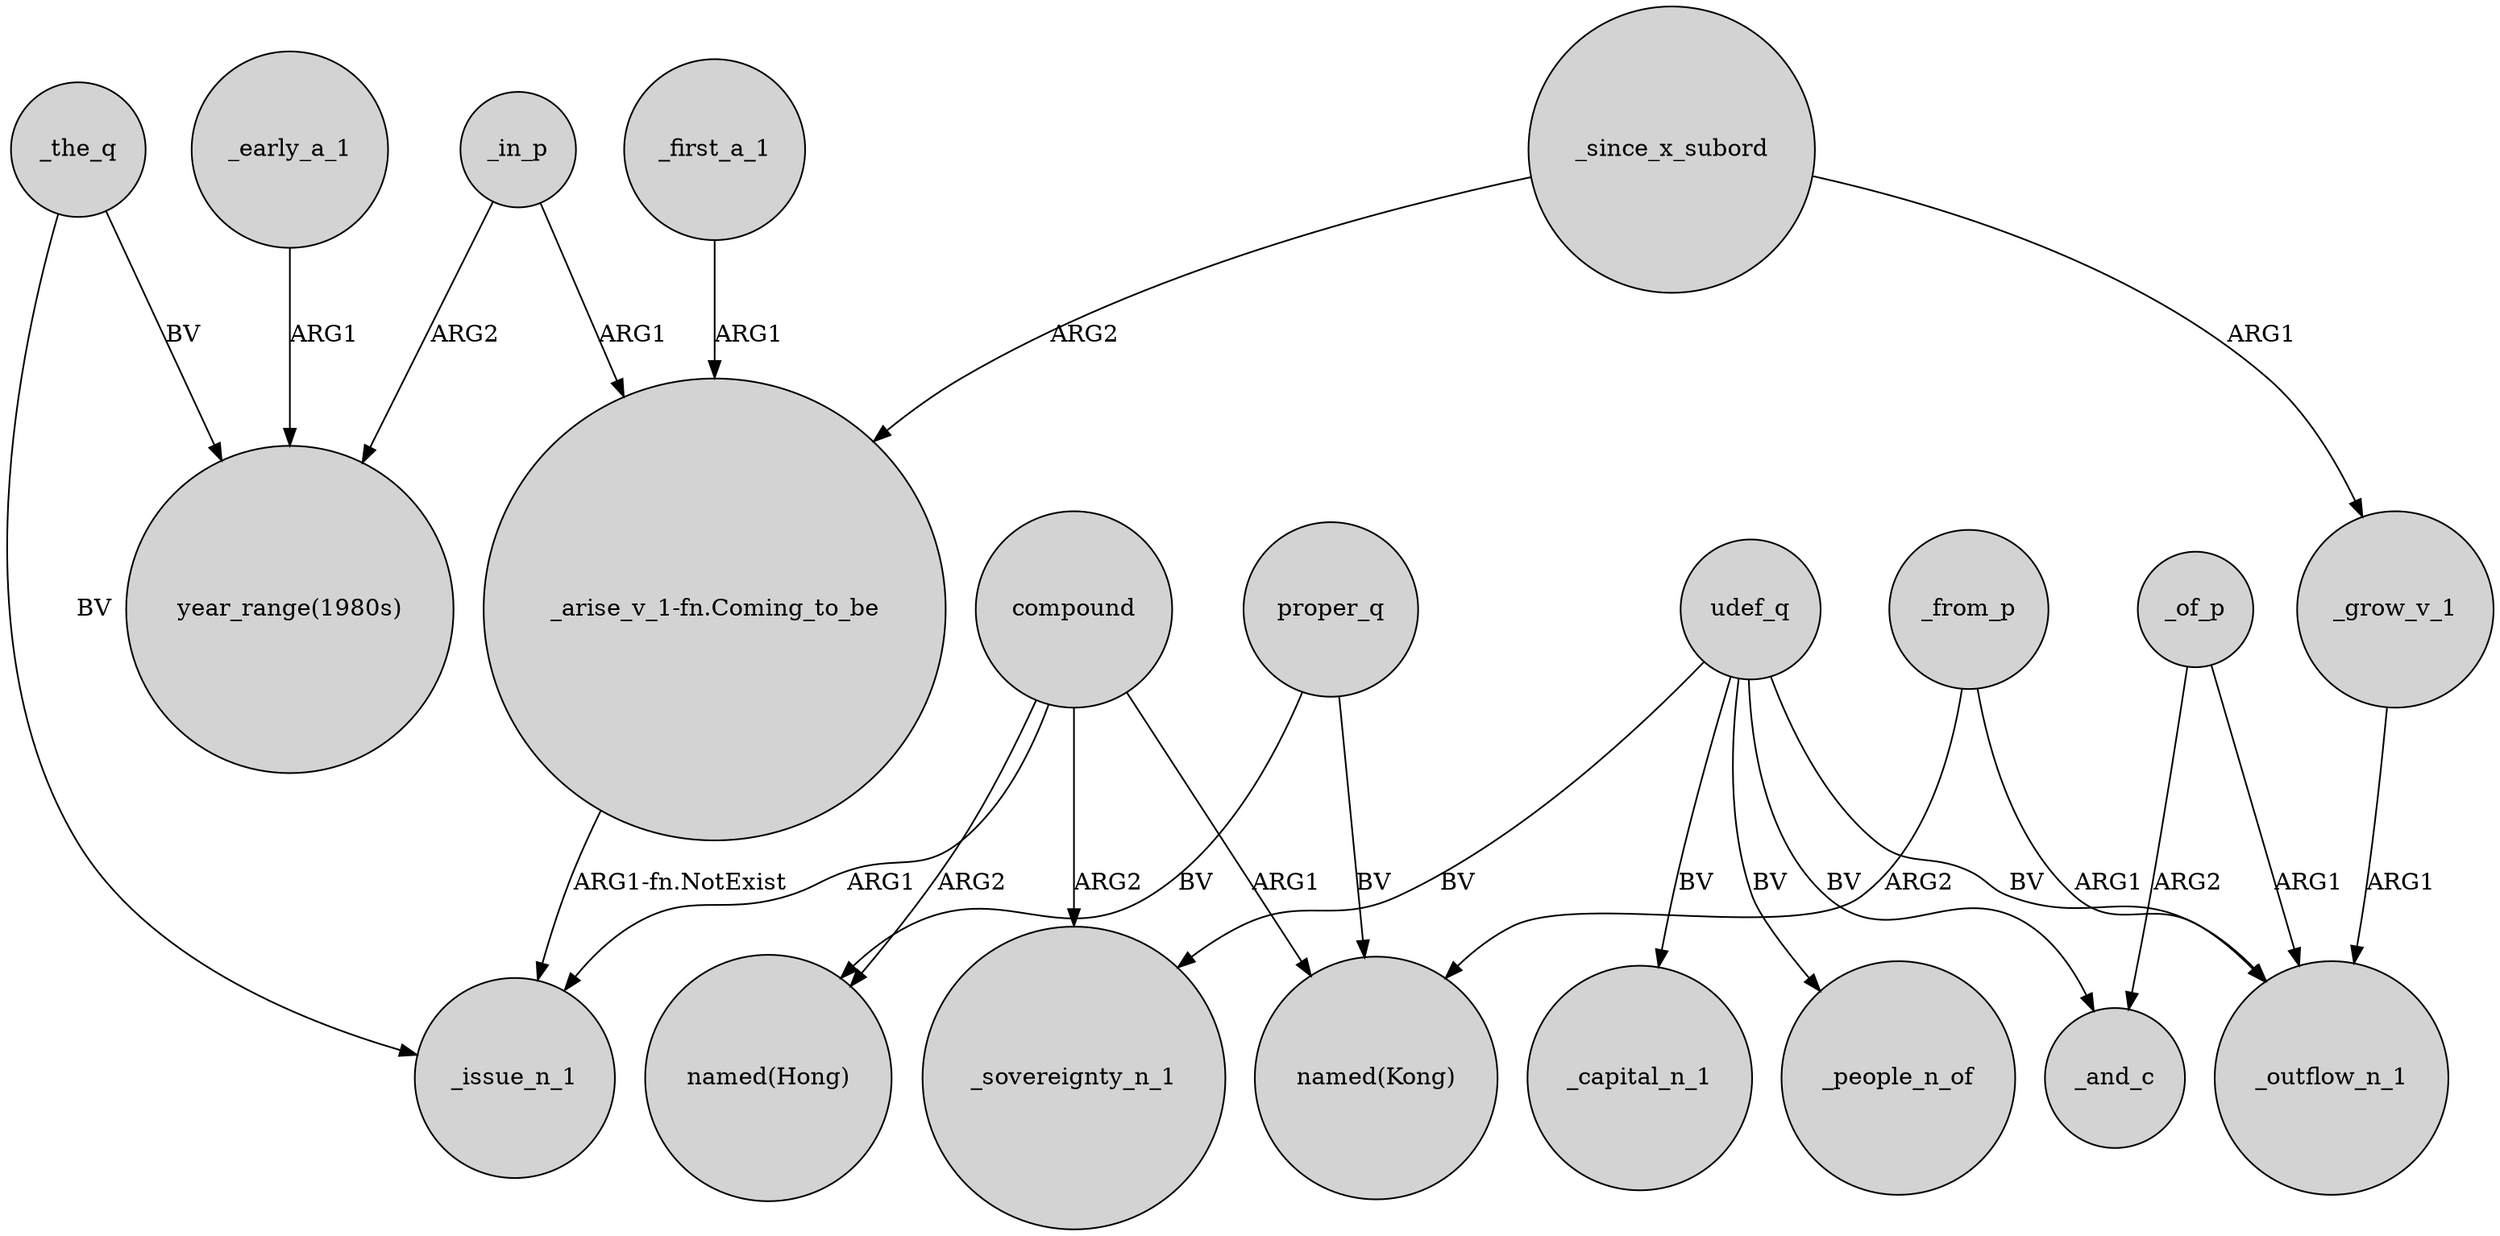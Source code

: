 digraph {
	node [shape=circle style=filled]
	_in_p -> "year_range(1980s)" [label=ARG2]
	udef_q -> _sovereignty_n_1 [label=BV]
	_of_p -> _and_c [label=ARG2]
	compound -> "named(Hong)" [label=ARG2]
	udef_q -> _outflow_n_1 [label=BV]
	_the_q -> _issue_n_1 [label=BV]
	_first_a_1 -> "_arise_v_1-fn.Coming_to_be" [label=ARG1]
	proper_q -> "named(Hong)" [label=BV]
	_early_a_1 -> "year_range(1980s)" [label=ARG1]
	udef_q -> _people_n_of [label=BV]
	_since_x_subord -> _grow_v_1 [label=ARG1]
	_since_x_subord -> "_arise_v_1-fn.Coming_to_be" [label=ARG2]
	_of_p -> _outflow_n_1 [label=ARG1]
	"_arise_v_1-fn.Coming_to_be" -> _issue_n_1 [label="ARG1-fn.NotExist"]
	proper_q -> "named(Kong)" [label=BV]
	compound -> _sovereignty_n_1 [label=ARG2]
	compound -> _issue_n_1 [label=ARG1]
	_from_p -> "named(Kong)" [label=ARG2]
	udef_q -> _and_c [label=BV]
	_from_p -> _outflow_n_1 [label=ARG1]
	_grow_v_1 -> _outflow_n_1 [label=ARG1]
	_in_p -> "_arise_v_1-fn.Coming_to_be" [label=ARG1]
	compound -> "named(Kong)" [label=ARG1]
	_the_q -> "year_range(1980s)" [label=BV]
	udef_q -> _capital_n_1 [label=BV]
}
